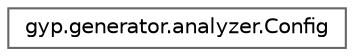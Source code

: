 digraph "Graphical Class Hierarchy"
{
 // LATEX_PDF_SIZE
  bgcolor="transparent";
  edge [fontname=Helvetica,fontsize=10,labelfontname=Helvetica,labelfontsize=10];
  node [fontname=Helvetica,fontsize=10,shape=box,height=0.2,width=0.4];
  rankdir="LR";
  Node0 [id="Node000000",label="gyp.generator.analyzer.Config",height=0.2,width=0.4,color="grey40", fillcolor="white", style="filled",URL="$classgyp_1_1generator_1_1analyzer_1_1_config.html",tooltip=" "];
}
